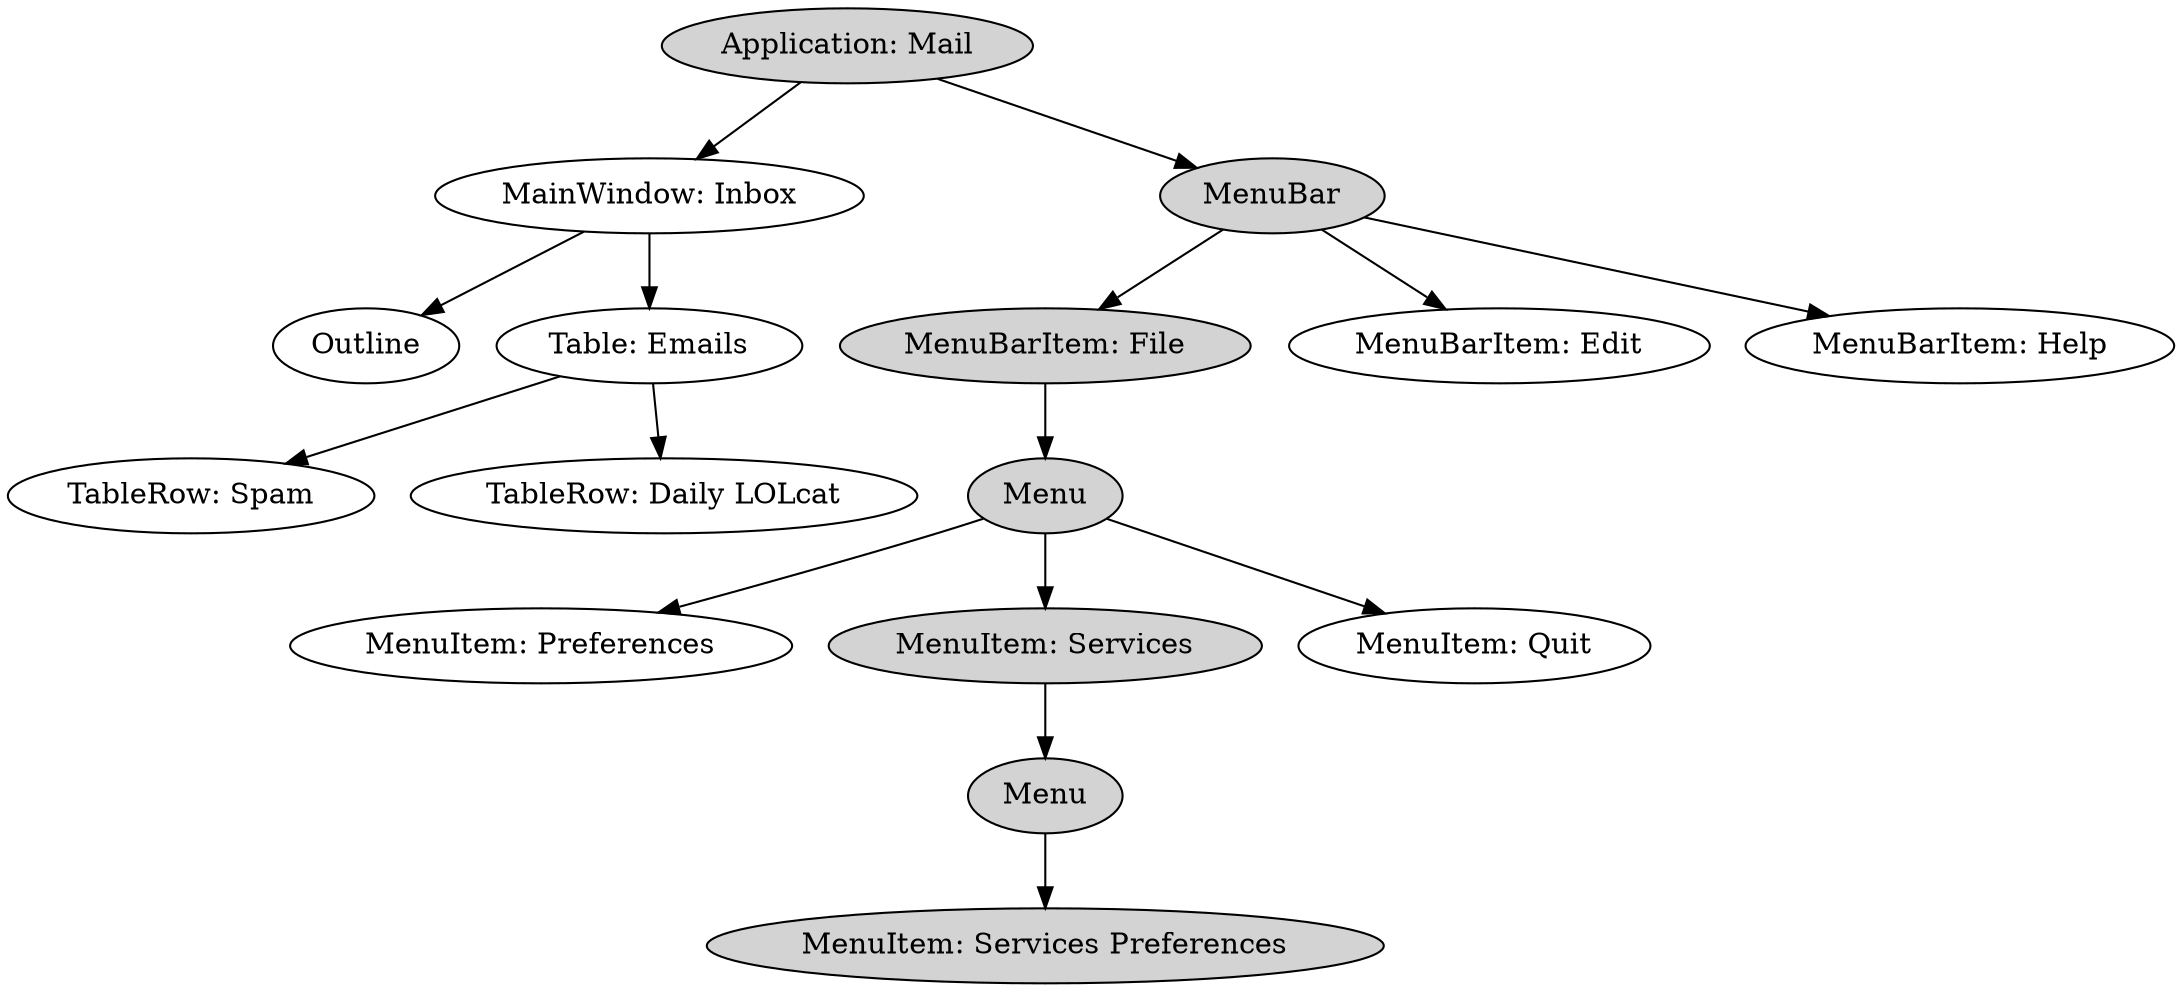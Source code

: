 digraph {
        Application  [label = "Application: Mail", style=filled]
        MainWindow   [label = "MainWindow: Inbox"]
        Outline      [label = "Outline"]
        Table        [label = "Table: Emails"]
        TableRow1    [label = "TableRow: Spam"]
        TableRow2    [label = "TableRow: Daily LOLcat"]
        MenuBar      [label = "MenuBar", style=filled]
        MenuBarItem1 [label = "MenuBarItem: File", style=filled]
        MenuBarItem2 [label = "MenuBarItem: Edit"]
        MenuBarItem3 [label = "MenuBarItem: Help"]
        Menu1        [label = "Menu", style=filled]
        MenuItem1    [label = "MenuItem: Preferences"]
        MenuItem2    [label = "MenuItem: Services", style=filled]
        MenuItem3    [label = "MenuItem: Quit"]
        Menu2        [label = "Menu", style=filled]
        MenuItem4    [label = "MenuItem: Services Preferences", style=filled]

        Application  -> MainWindow
        Application  -> MenuBar
        MainWindow   -> Outline
        MainWindow   -> Table
        Table        -> TableRow1
        Table        -> TableRow2
        MenuBar      -> MenuBarItem1
        MenuBar      -> MenuBarItem2
        MenuBar      -> MenuBarItem3
        MenuBarItem1 -> Menu1
        Menu1        -> MenuItem1
        Menu1        -> MenuItem2
        Menu1        -> MenuItem3
        MenuItem2    -> Menu2
        Menu2        -> MenuItem4
}
